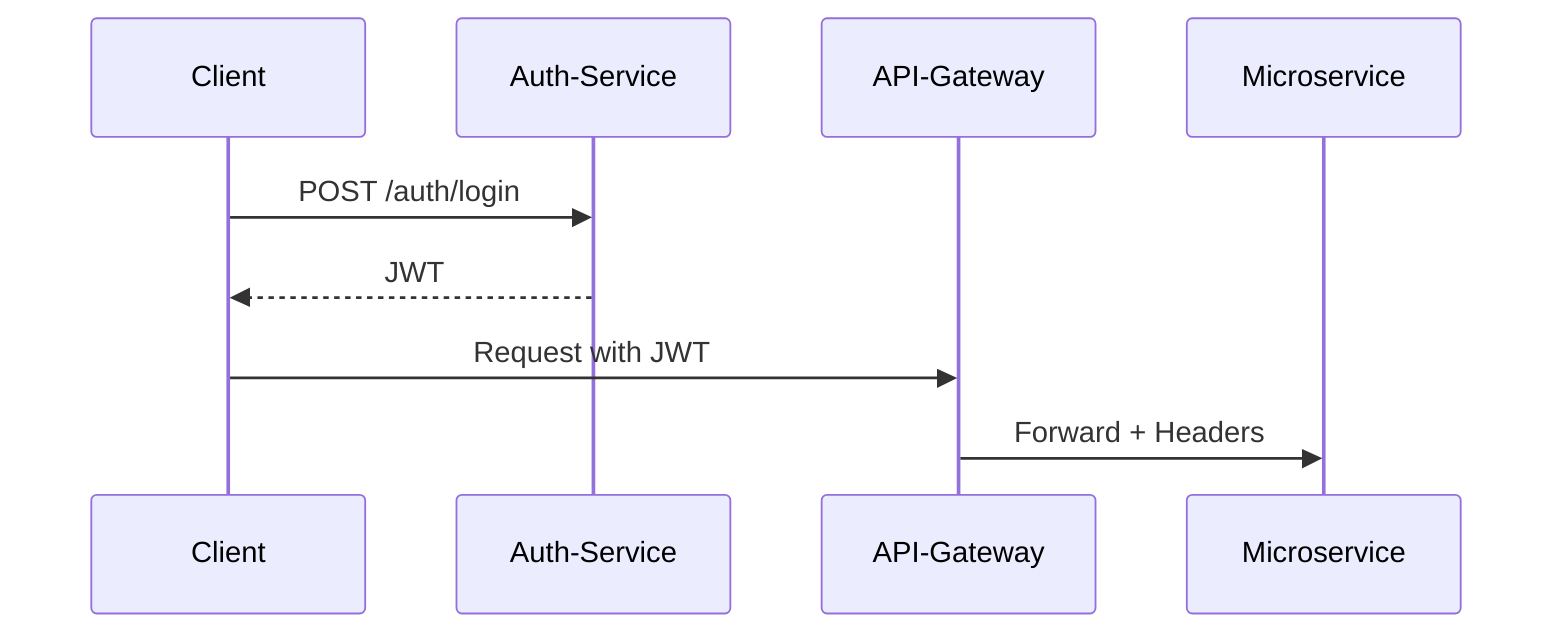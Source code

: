 sequenceDiagram
    Client->>Auth-Service: POST /auth/login
    Auth-Service-->>Client: JWT
    Client->>API-Gateway: Request with JWT
    API-Gateway->>Microservice: Forward + Headers